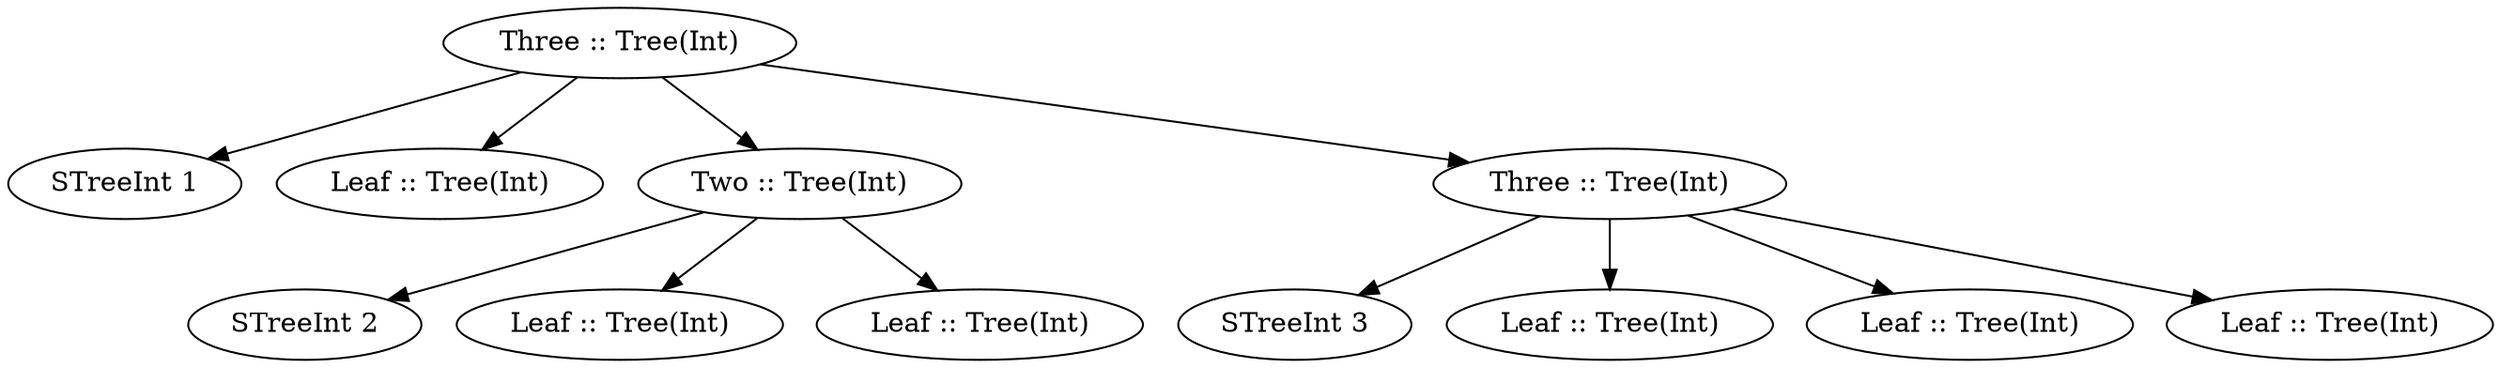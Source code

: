 digraph G {
n0[label="Three :: Tree(Int)"];
n1[label="STreeInt 1"];
n2[label="Leaf :: Tree(Int)"];
n3[label="Two :: Tree(Int)"];
n4[label="STreeInt 2"];
n5[label="Leaf :: Tree(Int)"];
n6[label="Leaf :: Tree(Int)"];
n3 -> n4;
n3 -> n5;
n3 -> n6;
n7[label="Three :: Tree(Int)"];
n8[label="STreeInt 3"];
n9[label="Leaf :: Tree(Int)"];
n10[label="Leaf :: Tree(Int)"];
n11[label="Leaf :: Tree(Int)"];
n7 -> n8;
n7 -> n9;
n7 -> n10;
n7 -> n11;
n0 -> n1;
n0 -> n2;
n0 -> n3;
n0 -> n7;

}
